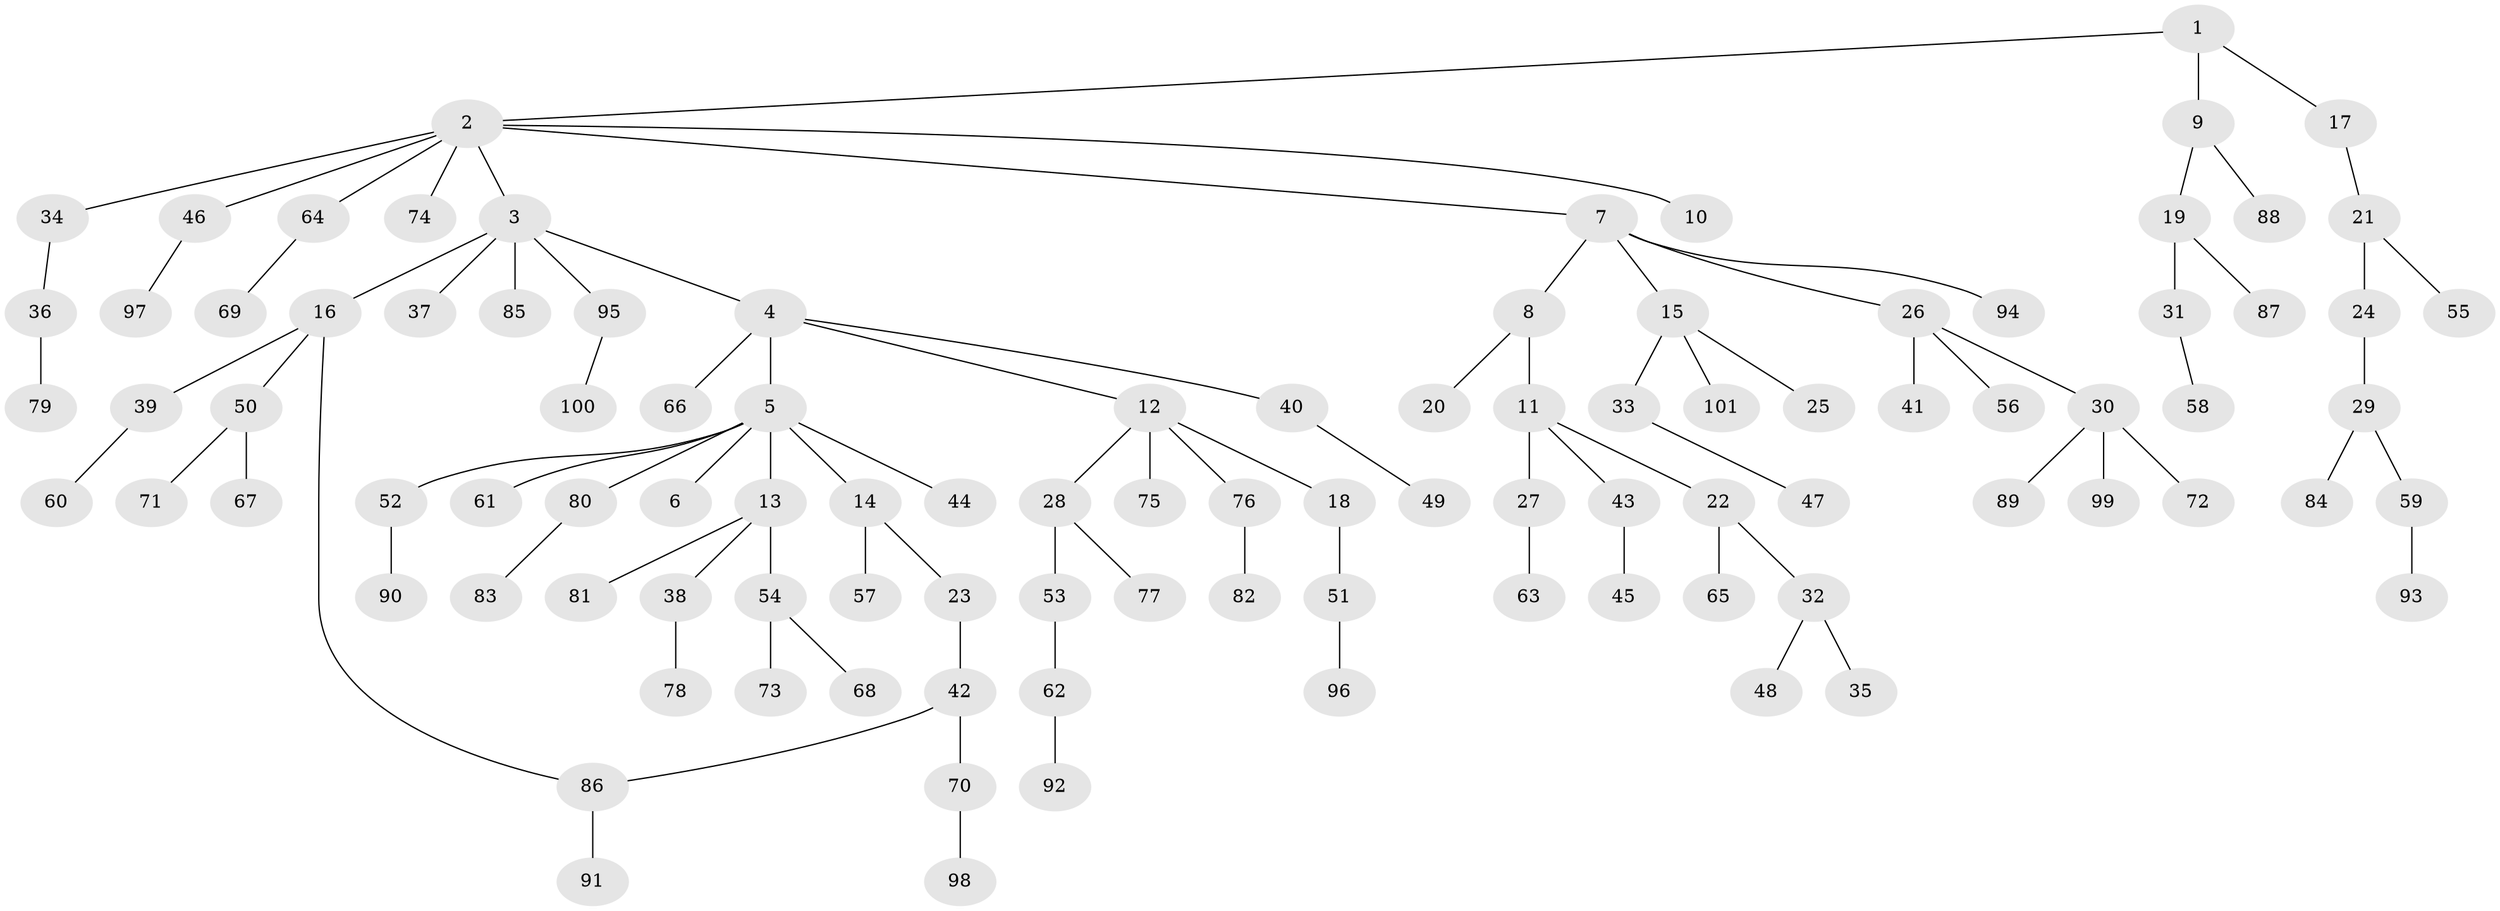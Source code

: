 // Generated by graph-tools (version 1.1) at 2025/13/03/09/25 04:13:25]
// undirected, 101 vertices, 101 edges
graph export_dot {
graph [start="1"]
  node [color=gray90,style=filled];
  1;
  2;
  3;
  4;
  5;
  6;
  7;
  8;
  9;
  10;
  11;
  12;
  13;
  14;
  15;
  16;
  17;
  18;
  19;
  20;
  21;
  22;
  23;
  24;
  25;
  26;
  27;
  28;
  29;
  30;
  31;
  32;
  33;
  34;
  35;
  36;
  37;
  38;
  39;
  40;
  41;
  42;
  43;
  44;
  45;
  46;
  47;
  48;
  49;
  50;
  51;
  52;
  53;
  54;
  55;
  56;
  57;
  58;
  59;
  60;
  61;
  62;
  63;
  64;
  65;
  66;
  67;
  68;
  69;
  70;
  71;
  72;
  73;
  74;
  75;
  76;
  77;
  78;
  79;
  80;
  81;
  82;
  83;
  84;
  85;
  86;
  87;
  88;
  89;
  90;
  91;
  92;
  93;
  94;
  95;
  96;
  97;
  98;
  99;
  100;
  101;
  1 -- 2;
  1 -- 9;
  1 -- 17;
  2 -- 3;
  2 -- 7;
  2 -- 10;
  2 -- 34;
  2 -- 46;
  2 -- 64;
  2 -- 74;
  3 -- 4;
  3 -- 16;
  3 -- 37;
  3 -- 85;
  3 -- 95;
  4 -- 5;
  4 -- 12;
  4 -- 40;
  4 -- 66;
  5 -- 6;
  5 -- 13;
  5 -- 14;
  5 -- 44;
  5 -- 52;
  5 -- 61;
  5 -- 80;
  7 -- 8;
  7 -- 15;
  7 -- 26;
  7 -- 94;
  8 -- 11;
  8 -- 20;
  9 -- 19;
  9 -- 88;
  11 -- 22;
  11 -- 27;
  11 -- 43;
  12 -- 18;
  12 -- 28;
  12 -- 75;
  12 -- 76;
  13 -- 38;
  13 -- 54;
  13 -- 81;
  14 -- 23;
  14 -- 57;
  15 -- 25;
  15 -- 33;
  15 -- 101;
  16 -- 39;
  16 -- 50;
  16 -- 86;
  17 -- 21;
  18 -- 51;
  19 -- 31;
  19 -- 87;
  21 -- 24;
  21 -- 55;
  22 -- 32;
  22 -- 65;
  23 -- 42;
  24 -- 29;
  26 -- 30;
  26 -- 41;
  26 -- 56;
  27 -- 63;
  28 -- 53;
  28 -- 77;
  29 -- 59;
  29 -- 84;
  30 -- 72;
  30 -- 89;
  30 -- 99;
  31 -- 58;
  32 -- 35;
  32 -- 48;
  33 -- 47;
  34 -- 36;
  36 -- 79;
  38 -- 78;
  39 -- 60;
  40 -- 49;
  42 -- 70;
  42 -- 86;
  43 -- 45;
  46 -- 97;
  50 -- 67;
  50 -- 71;
  51 -- 96;
  52 -- 90;
  53 -- 62;
  54 -- 68;
  54 -- 73;
  59 -- 93;
  62 -- 92;
  64 -- 69;
  70 -- 98;
  76 -- 82;
  80 -- 83;
  86 -- 91;
  95 -- 100;
}
